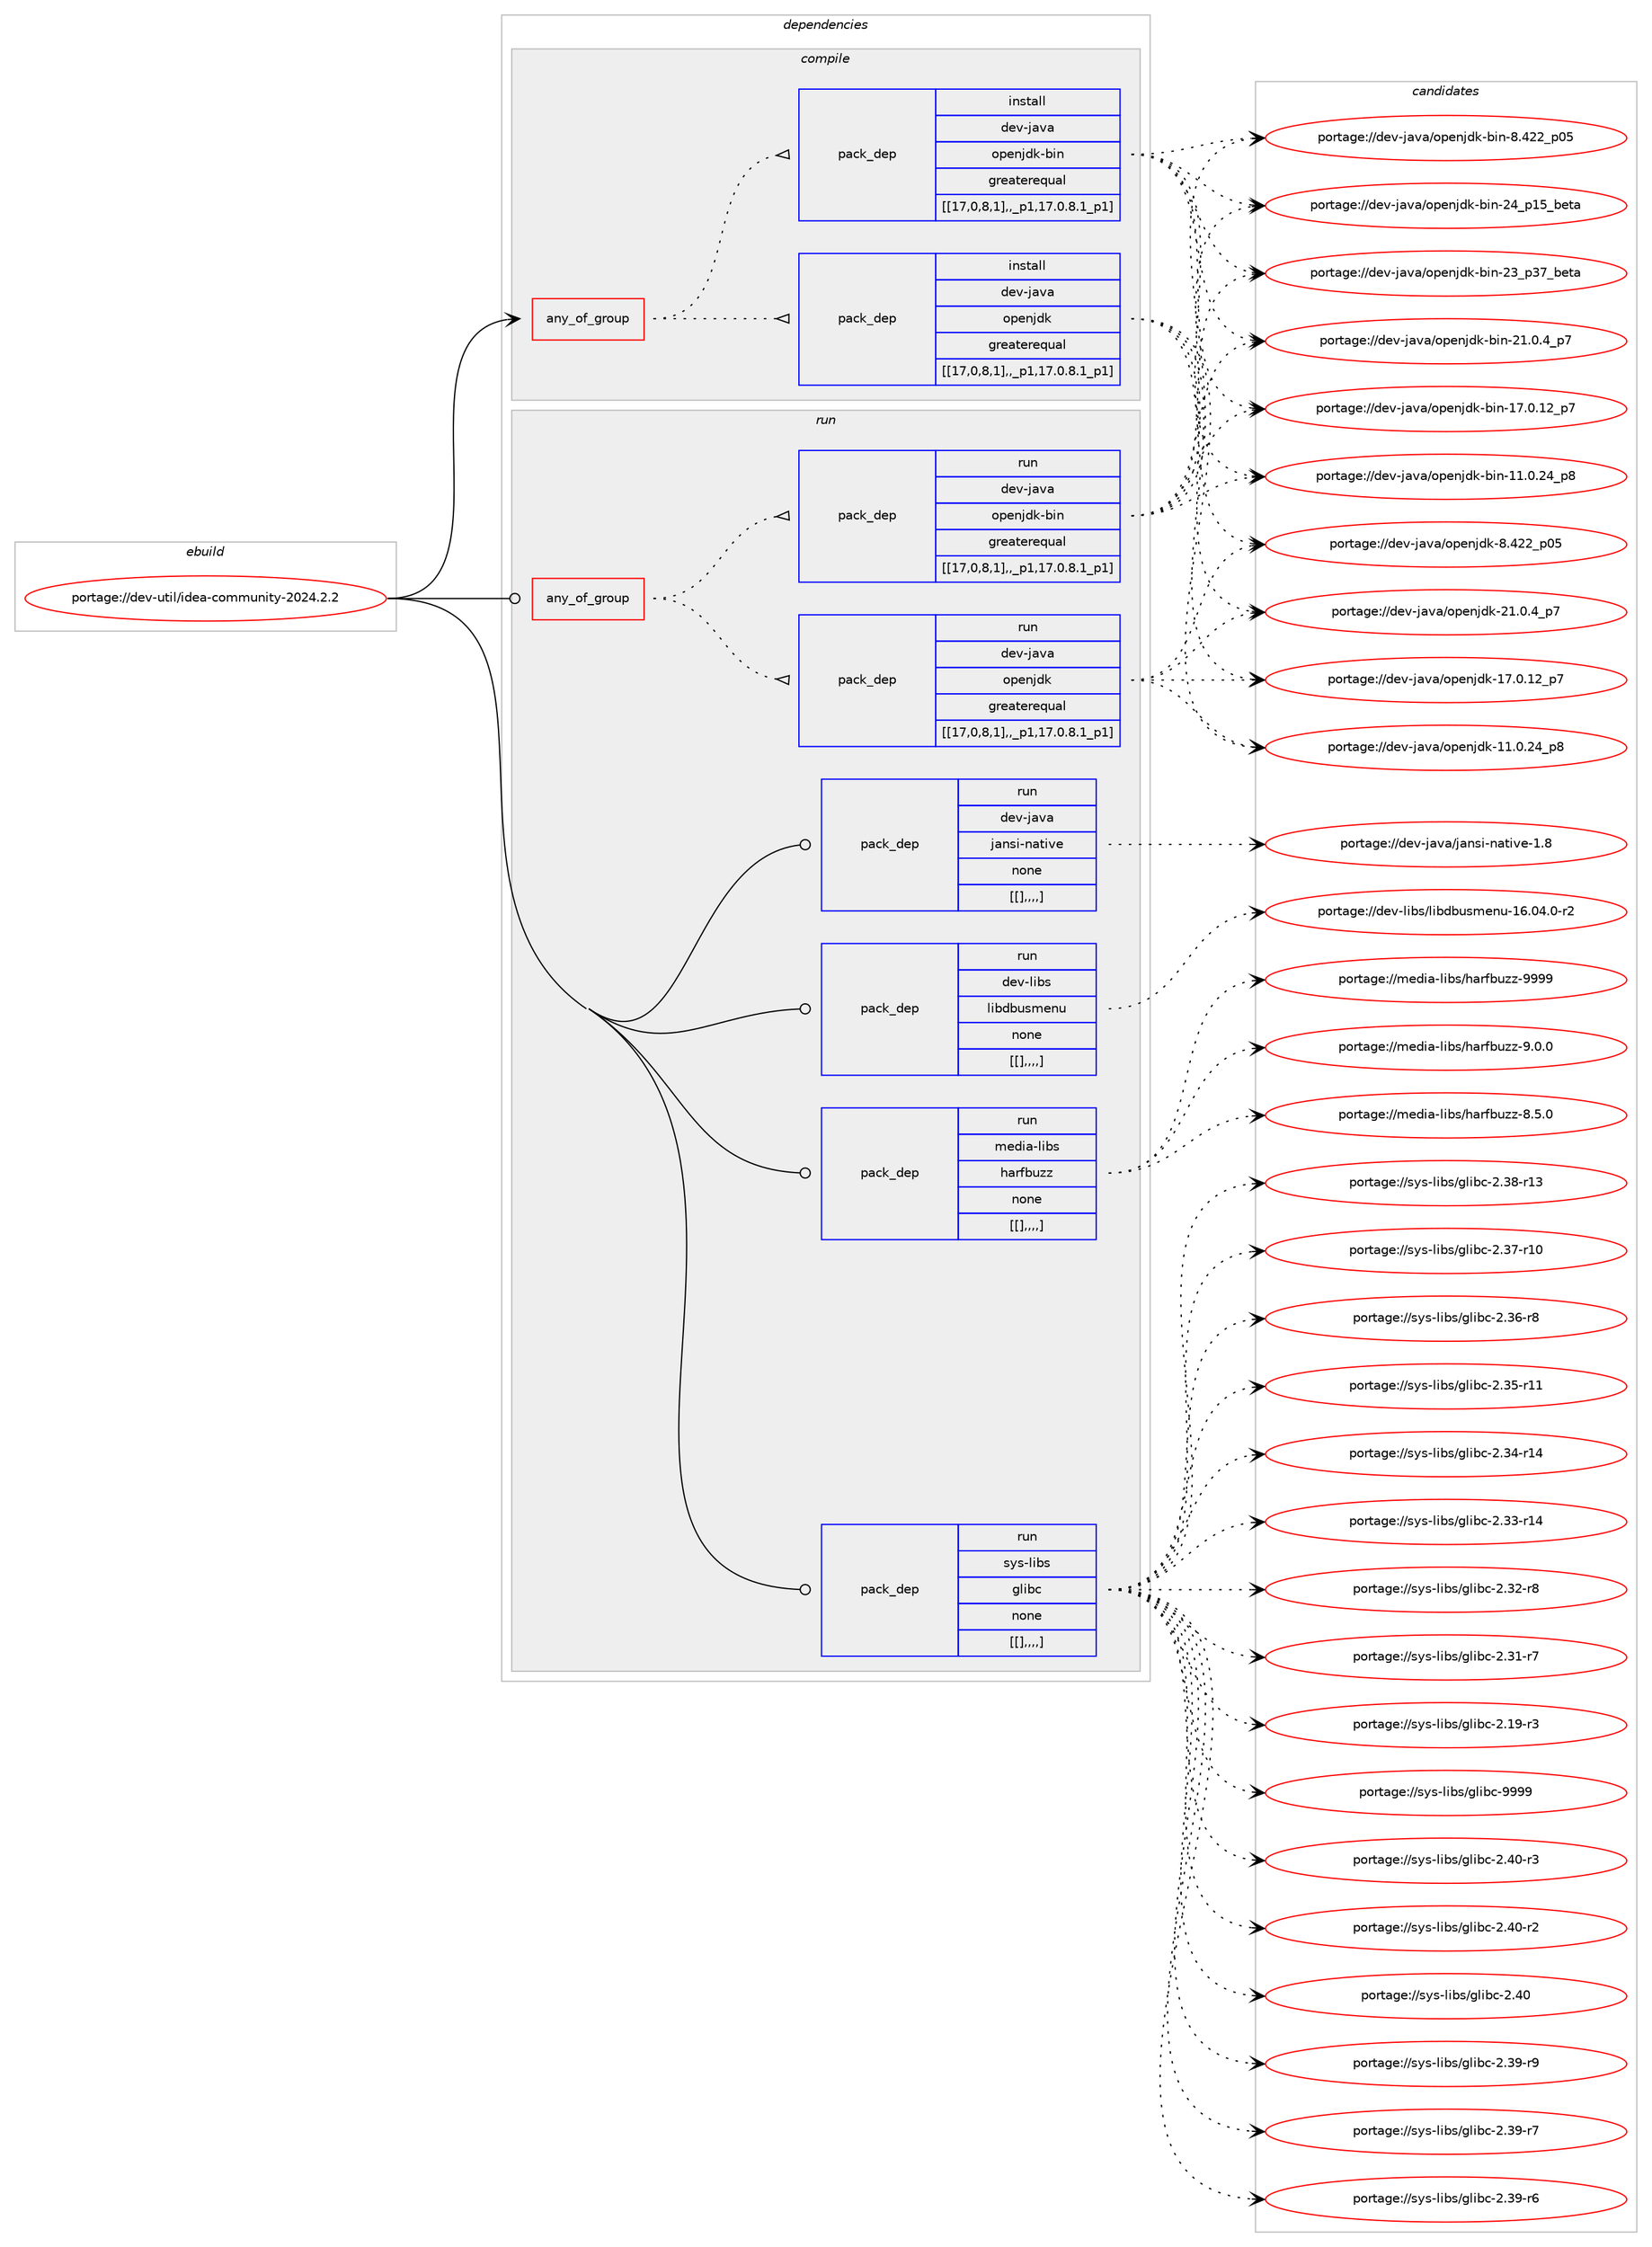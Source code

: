 digraph prolog {

# *************
# Graph options
# *************

newrank=true;
concentrate=true;
compound=true;
graph [rankdir=LR,fontname=Helvetica,fontsize=10,ranksep=1.5];#, ranksep=2.5, nodesep=0.2];
edge  [arrowhead=vee];
node  [fontname=Helvetica,fontsize=10];

# **********
# The ebuild
# **********

subgraph cluster_leftcol {
color=gray;
label=<<i>ebuild</i>>;
id [label="portage://dev-util/idea-community-2024.2.2", color=red, width=4, href="../dev-util/idea-community-2024.2.2.svg"];
}

# ****************
# The dependencies
# ****************

subgraph cluster_midcol {
color=gray;
label=<<i>dependencies</i>>;
subgraph cluster_compile {
fillcolor="#eeeeee";
style=filled;
label=<<i>compile</i>>;
subgraph any1259 {
dependency220624 [label=<<TABLE BORDER="0" CELLBORDER="1" CELLSPACING="0" CELLPADDING="4"><TR><TD CELLPADDING="10">any_of_group</TD></TR></TABLE>>, shape=none, color=red];subgraph pack155907 {
dependency220625 [label=<<TABLE BORDER="0" CELLBORDER="1" CELLSPACING="0" CELLPADDING="4" WIDTH="220"><TR><TD ROWSPAN="6" CELLPADDING="30">pack_dep</TD></TR><TR><TD WIDTH="110">install</TD></TR><TR><TD>dev-java</TD></TR><TR><TD>openjdk</TD></TR><TR><TD>greaterequal</TD></TR><TR><TD>[[17,0,8,1],,_p1,17.0.8.1_p1]</TD></TR></TABLE>>, shape=none, color=blue];
}
dependency220624:e -> dependency220625:w [weight=20,style="dotted",arrowhead="oinv"];
subgraph pack155908 {
dependency220626 [label=<<TABLE BORDER="0" CELLBORDER="1" CELLSPACING="0" CELLPADDING="4" WIDTH="220"><TR><TD ROWSPAN="6" CELLPADDING="30">pack_dep</TD></TR><TR><TD WIDTH="110">install</TD></TR><TR><TD>dev-java</TD></TR><TR><TD>openjdk-bin</TD></TR><TR><TD>greaterequal</TD></TR><TR><TD>[[17,0,8,1],,_p1,17.0.8.1_p1]</TD></TR></TABLE>>, shape=none, color=blue];
}
dependency220624:e -> dependency220626:w [weight=20,style="dotted",arrowhead="oinv"];
}
id:e -> dependency220624:w [weight=20,style="solid",arrowhead="vee"];
}
subgraph cluster_compileandrun {
fillcolor="#eeeeee";
style=filled;
label=<<i>compile and run</i>>;
}
subgraph cluster_run {
fillcolor="#eeeeee";
style=filled;
label=<<i>run</i>>;
subgraph any1260 {
dependency220627 [label=<<TABLE BORDER="0" CELLBORDER="1" CELLSPACING="0" CELLPADDING="4"><TR><TD CELLPADDING="10">any_of_group</TD></TR></TABLE>>, shape=none, color=red];subgraph pack155909 {
dependency220628 [label=<<TABLE BORDER="0" CELLBORDER="1" CELLSPACING="0" CELLPADDING="4" WIDTH="220"><TR><TD ROWSPAN="6" CELLPADDING="30">pack_dep</TD></TR><TR><TD WIDTH="110">run</TD></TR><TR><TD>dev-java</TD></TR><TR><TD>openjdk</TD></TR><TR><TD>greaterequal</TD></TR><TR><TD>[[17,0,8,1],,_p1,17.0.8.1_p1]</TD></TR></TABLE>>, shape=none, color=blue];
}
dependency220627:e -> dependency220628:w [weight=20,style="dotted",arrowhead="oinv"];
subgraph pack155910 {
dependency220629 [label=<<TABLE BORDER="0" CELLBORDER="1" CELLSPACING="0" CELLPADDING="4" WIDTH="220"><TR><TD ROWSPAN="6" CELLPADDING="30">pack_dep</TD></TR><TR><TD WIDTH="110">run</TD></TR><TR><TD>dev-java</TD></TR><TR><TD>openjdk-bin</TD></TR><TR><TD>greaterequal</TD></TR><TR><TD>[[17,0,8,1],,_p1,17.0.8.1_p1]</TD></TR></TABLE>>, shape=none, color=blue];
}
dependency220627:e -> dependency220629:w [weight=20,style="dotted",arrowhead="oinv"];
}
id:e -> dependency220627:w [weight=20,style="solid",arrowhead="odot"];
subgraph pack155911 {
dependency220630 [label=<<TABLE BORDER="0" CELLBORDER="1" CELLSPACING="0" CELLPADDING="4" WIDTH="220"><TR><TD ROWSPAN="6" CELLPADDING="30">pack_dep</TD></TR><TR><TD WIDTH="110">run</TD></TR><TR><TD>dev-java</TD></TR><TR><TD>jansi-native</TD></TR><TR><TD>none</TD></TR><TR><TD>[[],,,,]</TD></TR></TABLE>>, shape=none, color=blue];
}
id:e -> dependency220630:w [weight=20,style="solid",arrowhead="odot"];
subgraph pack155912 {
dependency220631 [label=<<TABLE BORDER="0" CELLBORDER="1" CELLSPACING="0" CELLPADDING="4" WIDTH="220"><TR><TD ROWSPAN="6" CELLPADDING="30">pack_dep</TD></TR><TR><TD WIDTH="110">run</TD></TR><TR><TD>dev-libs</TD></TR><TR><TD>libdbusmenu</TD></TR><TR><TD>none</TD></TR><TR><TD>[[],,,,]</TD></TR></TABLE>>, shape=none, color=blue];
}
id:e -> dependency220631:w [weight=20,style="solid",arrowhead="odot"];
subgraph pack155913 {
dependency220632 [label=<<TABLE BORDER="0" CELLBORDER="1" CELLSPACING="0" CELLPADDING="4" WIDTH="220"><TR><TD ROWSPAN="6" CELLPADDING="30">pack_dep</TD></TR><TR><TD WIDTH="110">run</TD></TR><TR><TD>media-libs</TD></TR><TR><TD>harfbuzz</TD></TR><TR><TD>none</TD></TR><TR><TD>[[],,,,]</TD></TR></TABLE>>, shape=none, color=blue];
}
id:e -> dependency220632:w [weight=20,style="solid",arrowhead="odot"];
subgraph pack155914 {
dependency220633 [label=<<TABLE BORDER="0" CELLBORDER="1" CELLSPACING="0" CELLPADDING="4" WIDTH="220"><TR><TD ROWSPAN="6" CELLPADDING="30">pack_dep</TD></TR><TR><TD WIDTH="110">run</TD></TR><TR><TD>sys-libs</TD></TR><TR><TD>glibc</TD></TR><TR><TD>none</TD></TR><TR><TD>[[],,,,]</TD></TR></TABLE>>, shape=none, color=blue];
}
id:e -> dependency220633:w [weight=20,style="solid",arrowhead="odot"];
}
}

# **************
# The candidates
# **************

subgraph cluster_choices {
rank=same;
color=gray;
label=<<i>candidates</i>>;

subgraph choice155907 {
color=black;
nodesep=1;
choice10010111845106971189747111112101110106100107455049464846529511255 [label="portage://dev-java/openjdk-21.0.4_p7", color=red, width=4,href="../dev-java/openjdk-21.0.4_p7.svg"];
choice1001011184510697118974711111210111010610010745495546484649509511255 [label="portage://dev-java/openjdk-17.0.12_p7", color=red, width=4,href="../dev-java/openjdk-17.0.12_p7.svg"];
choice1001011184510697118974711111210111010610010745494946484650529511256 [label="portage://dev-java/openjdk-11.0.24_p8", color=red, width=4,href="../dev-java/openjdk-11.0.24_p8.svg"];
choice10010111845106971189747111112101110106100107455646525050951124853 [label="portage://dev-java/openjdk-8.422_p05", color=red, width=4,href="../dev-java/openjdk-8.422_p05.svg"];
dependency220625:e -> choice10010111845106971189747111112101110106100107455049464846529511255:w [style=dotted,weight="100"];
dependency220625:e -> choice1001011184510697118974711111210111010610010745495546484649509511255:w [style=dotted,weight="100"];
dependency220625:e -> choice1001011184510697118974711111210111010610010745494946484650529511256:w [style=dotted,weight="100"];
dependency220625:e -> choice10010111845106971189747111112101110106100107455646525050951124853:w [style=dotted,weight="100"];
}
subgraph choice155908 {
color=black;
nodesep=1;
choice100101118451069711897471111121011101061001074598105110455052951124953959810111697 [label="portage://dev-java/openjdk-bin-24_p15_beta", color=red, width=4,href="../dev-java/openjdk-bin-24_p15_beta.svg"];
choice100101118451069711897471111121011101061001074598105110455051951125155959810111697 [label="portage://dev-java/openjdk-bin-23_p37_beta", color=red, width=4,href="../dev-java/openjdk-bin-23_p37_beta.svg"];
choice100101118451069711897471111121011101061001074598105110455049464846529511255 [label="portage://dev-java/openjdk-bin-21.0.4_p7", color=red, width=4,href="../dev-java/openjdk-bin-21.0.4_p7.svg"];
choice10010111845106971189747111112101110106100107459810511045495546484649509511255 [label="portage://dev-java/openjdk-bin-17.0.12_p7", color=red, width=4,href="../dev-java/openjdk-bin-17.0.12_p7.svg"];
choice10010111845106971189747111112101110106100107459810511045494946484650529511256 [label="portage://dev-java/openjdk-bin-11.0.24_p8", color=red, width=4,href="../dev-java/openjdk-bin-11.0.24_p8.svg"];
choice100101118451069711897471111121011101061001074598105110455646525050951124853 [label="portage://dev-java/openjdk-bin-8.422_p05", color=red, width=4,href="../dev-java/openjdk-bin-8.422_p05.svg"];
dependency220626:e -> choice100101118451069711897471111121011101061001074598105110455052951124953959810111697:w [style=dotted,weight="100"];
dependency220626:e -> choice100101118451069711897471111121011101061001074598105110455051951125155959810111697:w [style=dotted,weight="100"];
dependency220626:e -> choice100101118451069711897471111121011101061001074598105110455049464846529511255:w [style=dotted,weight="100"];
dependency220626:e -> choice10010111845106971189747111112101110106100107459810511045495546484649509511255:w [style=dotted,weight="100"];
dependency220626:e -> choice10010111845106971189747111112101110106100107459810511045494946484650529511256:w [style=dotted,weight="100"];
dependency220626:e -> choice100101118451069711897471111121011101061001074598105110455646525050951124853:w [style=dotted,weight="100"];
}
subgraph choice155909 {
color=black;
nodesep=1;
choice10010111845106971189747111112101110106100107455049464846529511255 [label="portage://dev-java/openjdk-21.0.4_p7", color=red, width=4,href="../dev-java/openjdk-21.0.4_p7.svg"];
choice1001011184510697118974711111210111010610010745495546484649509511255 [label="portage://dev-java/openjdk-17.0.12_p7", color=red, width=4,href="../dev-java/openjdk-17.0.12_p7.svg"];
choice1001011184510697118974711111210111010610010745494946484650529511256 [label="portage://dev-java/openjdk-11.0.24_p8", color=red, width=4,href="../dev-java/openjdk-11.0.24_p8.svg"];
choice10010111845106971189747111112101110106100107455646525050951124853 [label="portage://dev-java/openjdk-8.422_p05", color=red, width=4,href="../dev-java/openjdk-8.422_p05.svg"];
dependency220628:e -> choice10010111845106971189747111112101110106100107455049464846529511255:w [style=dotted,weight="100"];
dependency220628:e -> choice1001011184510697118974711111210111010610010745495546484649509511255:w [style=dotted,weight="100"];
dependency220628:e -> choice1001011184510697118974711111210111010610010745494946484650529511256:w [style=dotted,weight="100"];
dependency220628:e -> choice10010111845106971189747111112101110106100107455646525050951124853:w [style=dotted,weight="100"];
}
subgraph choice155910 {
color=black;
nodesep=1;
choice100101118451069711897471111121011101061001074598105110455052951124953959810111697 [label="portage://dev-java/openjdk-bin-24_p15_beta", color=red, width=4,href="../dev-java/openjdk-bin-24_p15_beta.svg"];
choice100101118451069711897471111121011101061001074598105110455051951125155959810111697 [label="portage://dev-java/openjdk-bin-23_p37_beta", color=red, width=4,href="../dev-java/openjdk-bin-23_p37_beta.svg"];
choice100101118451069711897471111121011101061001074598105110455049464846529511255 [label="portage://dev-java/openjdk-bin-21.0.4_p7", color=red, width=4,href="../dev-java/openjdk-bin-21.0.4_p7.svg"];
choice10010111845106971189747111112101110106100107459810511045495546484649509511255 [label="portage://dev-java/openjdk-bin-17.0.12_p7", color=red, width=4,href="../dev-java/openjdk-bin-17.0.12_p7.svg"];
choice10010111845106971189747111112101110106100107459810511045494946484650529511256 [label="portage://dev-java/openjdk-bin-11.0.24_p8", color=red, width=4,href="../dev-java/openjdk-bin-11.0.24_p8.svg"];
choice100101118451069711897471111121011101061001074598105110455646525050951124853 [label="portage://dev-java/openjdk-bin-8.422_p05", color=red, width=4,href="../dev-java/openjdk-bin-8.422_p05.svg"];
dependency220629:e -> choice100101118451069711897471111121011101061001074598105110455052951124953959810111697:w [style=dotted,weight="100"];
dependency220629:e -> choice100101118451069711897471111121011101061001074598105110455051951125155959810111697:w [style=dotted,weight="100"];
dependency220629:e -> choice100101118451069711897471111121011101061001074598105110455049464846529511255:w [style=dotted,weight="100"];
dependency220629:e -> choice10010111845106971189747111112101110106100107459810511045495546484649509511255:w [style=dotted,weight="100"];
dependency220629:e -> choice10010111845106971189747111112101110106100107459810511045494946484650529511256:w [style=dotted,weight="100"];
dependency220629:e -> choice100101118451069711897471111121011101061001074598105110455646525050951124853:w [style=dotted,weight="100"];
}
subgraph choice155911 {
color=black;
nodesep=1;
choice1001011184510697118974710697110115105451109711610511810145494656 [label="portage://dev-java/jansi-native-1.8", color=red, width=4,href="../dev-java/jansi-native-1.8.svg"];
dependency220630:e -> choice1001011184510697118974710697110115105451109711610511810145494656:w [style=dotted,weight="100"];
}
subgraph choice155912 {
color=black;
nodesep=1;
choice100101118451081059811547108105981009811711510910111011745495446485246484511450 [label="portage://dev-libs/libdbusmenu-16.04.0-r2", color=red, width=4,href="../dev-libs/libdbusmenu-16.04.0-r2.svg"];
dependency220631:e -> choice100101118451081059811547108105981009811711510910111011745495446485246484511450:w [style=dotted,weight="100"];
}
subgraph choice155913 {
color=black;
nodesep=1;
choice1091011001059745108105981154710497114102981171221224557575757 [label="portage://media-libs/harfbuzz-9999", color=red, width=4,href="../media-libs/harfbuzz-9999.svg"];
choice109101100105974510810598115471049711410298117122122455746484648 [label="portage://media-libs/harfbuzz-9.0.0", color=red, width=4,href="../media-libs/harfbuzz-9.0.0.svg"];
choice109101100105974510810598115471049711410298117122122455646534648 [label="portage://media-libs/harfbuzz-8.5.0", color=red, width=4,href="../media-libs/harfbuzz-8.5.0.svg"];
dependency220632:e -> choice1091011001059745108105981154710497114102981171221224557575757:w [style=dotted,weight="100"];
dependency220632:e -> choice109101100105974510810598115471049711410298117122122455746484648:w [style=dotted,weight="100"];
dependency220632:e -> choice109101100105974510810598115471049711410298117122122455646534648:w [style=dotted,weight="100"];
}
subgraph choice155914 {
color=black;
nodesep=1;
choice11512111545108105981154710310810598994557575757 [label="portage://sys-libs/glibc-9999", color=red, width=4,href="../sys-libs/glibc-9999.svg"];
choice115121115451081059811547103108105989945504652484511451 [label="portage://sys-libs/glibc-2.40-r3", color=red, width=4,href="../sys-libs/glibc-2.40-r3.svg"];
choice115121115451081059811547103108105989945504652484511450 [label="portage://sys-libs/glibc-2.40-r2", color=red, width=4,href="../sys-libs/glibc-2.40-r2.svg"];
choice11512111545108105981154710310810598994550465248 [label="portage://sys-libs/glibc-2.40", color=red, width=4,href="../sys-libs/glibc-2.40.svg"];
choice115121115451081059811547103108105989945504651574511457 [label="portage://sys-libs/glibc-2.39-r9", color=red, width=4,href="../sys-libs/glibc-2.39-r9.svg"];
choice115121115451081059811547103108105989945504651574511455 [label="portage://sys-libs/glibc-2.39-r7", color=red, width=4,href="../sys-libs/glibc-2.39-r7.svg"];
choice115121115451081059811547103108105989945504651574511454 [label="portage://sys-libs/glibc-2.39-r6", color=red, width=4,href="../sys-libs/glibc-2.39-r6.svg"];
choice11512111545108105981154710310810598994550465156451144951 [label="portage://sys-libs/glibc-2.38-r13", color=red, width=4,href="../sys-libs/glibc-2.38-r13.svg"];
choice11512111545108105981154710310810598994550465155451144948 [label="portage://sys-libs/glibc-2.37-r10", color=red, width=4,href="../sys-libs/glibc-2.37-r10.svg"];
choice115121115451081059811547103108105989945504651544511456 [label="portage://sys-libs/glibc-2.36-r8", color=red, width=4,href="../sys-libs/glibc-2.36-r8.svg"];
choice11512111545108105981154710310810598994550465153451144949 [label="portage://sys-libs/glibc-2.35-r11", color=red, width=4,href="../sys-libs/glibc-2.35-r11.svg"];
choice11512111545108105981154710310810598994550465152451144952 [label="portage://sys-libs/glibc-2.34-r14", color=red, width=4,href="../sys-libs/glibc-2.34-r14.svg"];
choice11512111545108105981154710310810598994550465151451144952 [label="portage://sys-libs/glibc-2.33-r14", color=red, width=4,href="../sys-libs/glibc-2.33-r14.svg"];
choice115121115451081059811547103108105989945504651504511456 [label="portage://sys-libs/glibc-2.32-r8", color=red, width=4,href="../sys-libs/glibc-2.32-r8.svg"];
choice115121115451081059811547103108105989945504651494511455 [label="portage://sys-libs/glibc-2.31-r7", color=red, width=4,href="../sys-libs/glibc-2.31-r7.svg"];
choice115121115451081059811547103108105989945504649574511451 [label="portage://sys-libs/glibc-2.19-r3", color=red, width=4,href="../sys-libs/glibc-2.19-r3.svg"];
dependency220633:e -> choice11512111545108105981154710310810598994557575757:w [style=dotted,weight="100"];
dependency220633:e -> choice115121115451081059811547103108105989945504652484511451:w [style=dotted,weight="100"];
dependency220633:e -> choice115121115451081059811547103108105989945504652484511450:w [style=dotted,weight="100"];
dependency220633:e -> choice11512111545108105981154710310810598994550465248:w [style=dotted,weight="100"];
dependency220633:e -> choice115121115451081059811547103108105989945504651574511457:w [style=dotted,weight="100"];
dependency220633:e -> choice115121115451081059811547103108105989945504651574511455:w [style=dotted,weight="100"];
dependency220633:e -> choice115121115451081059811547103108105989945504651574511454:w [style=dotted,weight="100"];
dependency220633:e -> choice11512111545108105981154710310810598994550465156451144951:w [style=dotted,weight="100"];
dependency220633:e -> choice11512111545108105981154710310810598994550465155451144948:w [style=dotted,weight="100"];
dependency220633:e -> choice115121115451081059811547103108105989945504651544511456:w [style=dotted,weight="100"];
dependency220633:e -> choice11512111545108105981154710310810598994550465153451144949:w [style=dotted,weight="100"];
dependency220633:e -> choice11512111545108105981154710310810598994550465152451144952:w [style=dotted,weight="100"];
dependency220633:e -> choice11512111545108105981154710310810598994550465151451144952:w [style=dotted,weight="100"];
dependency220633:e -> choice115121115451081059811547103108105989945504651504511456:w [style=dotted,weight="100"];
dependency220633:e -> choice115121115451081059811547103108105989945504651494511455:w [style=dotted,weight="100"];
dependency220633:e -> choice115121115451081059811547103108105989945504649574511451:w [style=dotted,weight="100"];
}
}

}
